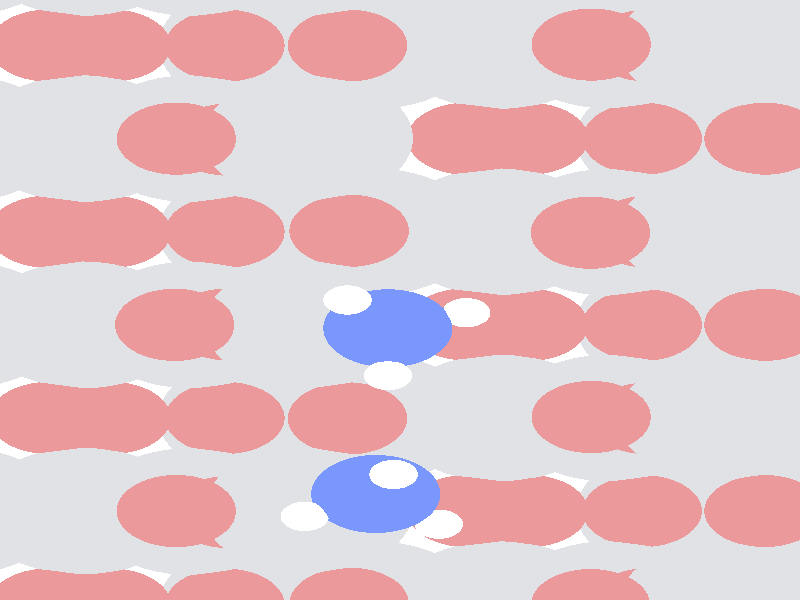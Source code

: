 #include "colors.inc"
#include "finish.inc"

global_settings {assumed_gamma 1 max_trace_level 6}
background {color White}
camera {orthographic
  right -9.91*x up 12.31*y
  direction 1.00*z
  location <0,0,50.00> look_at <0,0,0>}
light_source {<  2.00,   3.00,  125.00> color White
  area_light <0.95, 0, 0>, <0, 0.80, 0>, 5, 4
  adaptive 1 jitter}

#declare simple = finish {phong 0.7}
#declare pale = finish {ambient .5 diffuse .85 roughness .001 specular 0.200 }
#declare intermediate = finish {ambient 0.3 diffuse 0.6 specular 0.10 roughness 0.04 }
#declare vmd = finish {ambient .0 diffuse .65 phong 0.1 phong_size 40. specular 0.500 }
#declare jmol = finish {ambient .2 diffuse .6 specular 1 roughness .001 metallic}
#declare ase2 = finish {ambient 0.05 brilliance 3 diffuse 0.6 metallic specular 0.70 roughness 0.04 reflection 0.15}
#declare mj_mol = finish {ambient .00 diffuse .55 phong 0.0 phong_size 0.specular .250 roughness 0.1 brilliance 0.8 reflection 0.0 }
#declare ase3 = finish {ambient .15 brilliance 2 diffuse .6 metallic specular 1. roughness .001 reflection .0}
#declare glass = finish {ambient .05 diffuse .3 specular 1. roughness .001}
#declare glass2 = finish {ambient .0 diffuse .3 specular 1. reflection .25 roughness .001}
#declare Rcell = 0.100;
#declare Rbond = 0.100;

#macro atom(LOC, R, COL, TRANS, FIN)
  sphere{LOC, R texture{pigment{color COL transmit TRANS} finish{FIN}}}
#end
#macro constrain(LOC, R, COL, TRANS FIN)
union{torus{R, Rcell rotate 45*z texture{pigment{color COL transmit TRANS} finish{FIN}}}
      torus{R, Rcell rotate -45*z texture{pigment{color COL transmit TRANS} finish{FIN}}}
      translate LOC}
#end

atom(< -4.97,  -4.33, -12.29>, 0.74, rgb <0.84, 0.32, 0.33>, 0.0, pale) // #0 
atom(<-10.14,  -6.25, -12.29>, 0.74, rgb <0.84, 0.32, 0.33>, 0.0, pale) // #1 
atom(<-12.03,  -6.25, -11.54>, 1.30, rgb <0.75, 0.76, 0.78>, 0.0, pale) // #2 
atom(< -6.86,  -4.33, -11.54>, 1.30, rgb <0.75, 0.76, 0.78>, 0.0, pale) // #3 
atom(< -3.92,  -4.33, -10.65>, 1.30, rgb <0.75, 0.76, 0.78>, 0.0, pale) // #4 
atom(< -9.09,  -6.25, -10.65>, 1.30, rgb <0.75, 0.76, 0.78>, 0.0, pale) // #5 
atom(< -3.58,  -6.25, -10.79>, 0.74, rgb <0.84, 0.32, 0.33>, 0.0, pale) // #6 
atom(< -8.76,  -4.33, -10.79>, 0.74, rgb <0.84, 0.32, 0.33>, 0.0, pale) // #7 
atom(< -5.82,  -4.33,  -9.90>, 0.74, rgb <0.84, 0.32, 0.33>, 0.0, pale) // #8 
atom(<-10.99,  -6.25,  -9.90>, 0.74, rgb <0.84, 0.32, 0.33>, 0.0, pale) // #9 
atom(< -7.20,  -6.25, -11.41>, 0.74, rgb <0.84, 0.32, 0.33>, 0.0, pale) // #10 
atom(<-12.37,  -4.33, -11.41>, 0.74, rgb <0.84, 0.32, 0.33>, 0.0, pale) // #11 
atom(< -3.63,  -4.33,  -8.69>, 0.74, rgb <0.84, 0.32, 0.33>, 0.0, pale) // #12 
atom(< -8.81,  -6.25,  -8.71>, 0.74, rgb <0.84, 0.32, 0.33>, 0.0, pale) // #13 
atom(<-10.67,  -6.25,  -7.92>, 1.30, rgb <0.75, 0.76, 0.78>, 0.0, pale) // #14 
atom(< -5.47,  -4.33,  -7.90>, 1.30, rgb <0.75, 0.76, 0.78>, 0.0, pale) // #15 
atom(<-12.94,  -4.34,  -7.11>, 1.30, rgb <0.75, 0.76, 0.78>, 0.0, pale) // #16 
atom(< -7.75,  -6.25,  -7.17>, 1.30, rgb <0.75, 0.76, 0.78>, 0.0, pale) // #17 
atom(<-12.52,  -6.25,  -7.20>, 0.74, rgb <0.84, 0.32, 0.33>, 0.0, pale) // #18 
atom(< -7.34,  -4.33,  -7.24>, 0.74, rgb <0.84, 0.32, 0.33>, 0.0, pale) // #19 
atom(< -4.38,  -4.33,  -6.29>, 0.74, rgb <0.84, 0.32, 0.33>, 0.0, pale) // #20 
atom(< -9.54,  -6.24,  -6.32>, 0.74, rgb <0.84, 0.32, 0.33>, 0.0, pale) // #21 
atom(< -5.84,  -6.25,  -7.82>, 0.74, rgb <0.84, 0.32, 0.33>, 0.0, pale) // #22 
atom(<-11.04,  -4.33,  -7.82>, 0.74, rgb <0.84, 0.32, 0.33>, 0.0, pale) // #23 
atom(<-12.46,  -4.35,  -5.16>, 0.74, rgb <0.84, 0.32, 0.33>, 0.0, pale) // #24 
atom(< -7.26,  -6.24,  -5.20>, 0.74, rgb <0.84, 0.32, 0.33>, 0.0, pale) // #25 
atom(< -9.15,  -6.25,  -4.30>, 1.30, rgb <0.75, 0.76, 0.78>, 0.0, pale) // #26 
atom(< -3.96,  -4.33,  -4.20>, 1.30, rgb <0.75, 0.76, 0.78>, 0.0, pale) // #27 
atom(<-11.48,  -4.32,  -3.63>, 1.30, rgb <0.75, 0.76, 0.78>, 0.0, pale) // #28 
atom(< -6.34,  -6.25,  -3.67>, 1.30, rgb <0.75, 0.76, 0.78>, 0.0, pale) // #29 
atom(<-10.97,  -6.23,  -3.47>, 0.74, rgb <0.84, 0.32, 0.33>, 0.0, pale) // #30 
atom(< -5.83,  -4.33,  -3.43>, 0.74, rgb <0.84, 0.32, 0.33>, 0.0, pale) // #31 
atom(<-13.12,  -4.33,  -2.76>, 0.74, rgb <0.84, 0.32, 0.33>, 0.0, pale) // #32 
atom(< -7.98,  -6.26,  -2.80>, 0.74, rgb <0.84, 0.32, 0.33>, 0.0, pale) // #33 
atom(< -4.36,  -6.25,  -4.18>, 0.74, rgb <0.84, 0.32, 0.33>, 0.0, pale) // #34 
atom(< -9.51,  -4.33,  -4.25>, 0.74, rgb <0.84, 0.32, 0.33>, 0.0, pale) // #35 
atom(< -4.97,  -0.51, -12.29>, 0.74, rgb <0.84, 0.32, 0.33>, 0.0, pale) // #36 
atom(<-10.14,  -2.42, -12.29>, 0.74, rgb <0.84, 0.32, 0.33>, 0.0, pale) // #37 
atom(<-12.03,  -2.42, -11.54>, 1.30, rgb <0.75, 0.76, 0.78>, 0.0, pale) // #38 
atom(< -6.86,  -0.51, -11.54>, 1.30, rgb <0.75, 0.76, 0.78>, 0.0, pale) // #39 
atom(< -3.92,  -0.51, -10.65>, 1.30, rgb <0.75, 0.76, 0.78>, 0.0, pale) // #40 
atom(< -9.09,  -2.42, -10.65>, 1.30, rgb <0.75, 0.76, 0.78>, 0.0, pale) // #41 
atom(< -3.58,  -2.42, -10.79>, 0.74, rgb <0.84, 0.32, 0.33>, 0.0, pale) // #42 
atom(< -8.76,  -0.51, -10.79>, 0.74, rgb <0.84, 0.32, 0.33>, 0.0, pale) // #43 
atom(< -5.82,  -0.51,  -9.90>, 0.74, rgb <0.84, 0.32, 0.33>, 0.0, pale) // #44 
atom(<-10.99,  -2.42,  -9.90>, 0.74, rgb <0.84, 0.32, 0.33>, 0.0, pale) // #45 
atom(< -7.20,  -2.42, -11.41>, 0.74, rgb <0.84, 0.32, 0.33>, 0.0, pale) // #46 
atom(<-12.37,  -0.51, -11.41>, 0.74, rgb <0.84, 0.32, 0.33>, 0.0, pale) // #47 
atom(< -3.62,  -0.51,  -8.68>, 0.74, rgb <0.84, 0.32, 0.33>, 0.0, pale) // #48 
atom(< -8.81,  -2.42,  -8.71>, 0.74, rgb <0.84, 0.32, 0.33>, 0.0, pale) // #49 
atom(<-10.67,  -2.42,  -7.91>, 1.30, rgb <0.75, 0.76, 0.78>, 0.0, pale) // #50 
atom(< -5.44,  -0.51,  -7.89>, 1.30, rgb <0.75, 0.76, 0.78>, 0.0, pale) // #51 
atom(<-12.93,  -0.51,  -7.06>, 1.30, rgb <0.75, 0.76, 0.78>, 0.0, pale) // #52 
atom(< -7.75,  -2.42,  -7.17>, 1.30, rgb <0.75, 0.76, 0.78>, 0.0, pale) // #53 
atom(<-12.51,  -2.42,  -7.19>, 0.74, rgb <0.84, 0.32, 0.33>, 0.0, pale) // #54 
atom(< -7.34,  -0.51,  -7.24>, 0.74, rgb <0.84, 0.32, 0.33>, 0.0, pale) // #55 
atom(< -4.38,  -0.51,  -6.28>, 0.74, rgb <0.84, 0.32, 0.33>, 0.0, pale) // #56 
atom(< -9.53,  -2.43,  -6.33>, 0.74, rgb <0.84, 0.32, 0.33>, 0.0, pale) // #57 
atom(< -5.84,  -2.42,  -7.82>, 0.74, rgb <0.84, 0.32, 0.33>, 0.0, pale) // #58 
atom(<-11.03,  -0.51,  -7.80>, 0.74, rgb <0.84, 0.32, 0.33>, 0.0, pale) // #59 
atom(<-12.46,  -0.50,  -5.13>, 0.74, rgb <0.84, 0.32, 0.33>, 0.0, pale) // #60 
atom(< -7.26,  -2.43,  -5.21>, 0.74, rgb <0.84, 0.32, 0.33>, 0.0, pale) // #61 
atom(< -9.14,  -2.42,  -4.30>, 1.30, rgb <0.75, 0.76, 0.78>, 0.0, pale) // #62 
atom(< -3.93,  -0.51,  -4.19>, 1.30, rgb <0.75, 0.76, 0.78>, 0.0, pale) // #63 
atom(<-11.46,  -0.50,  -3.53>, 1.30, rgb <0.75, 0.76, 0.78>, 0.0, pale) // #64 
atom(< -6.34,  -2.42,  -3.67>, 1.30, rgb <0.75, 0.76, 0.78>, 0.0, pale) // #65 
atom(<-10.99,  -2.43,  -3.54>, 0.74, rgb <0.84, 0.32, 0.33>, 0.0, pale) // #66 
atom(< -5.83,  -0.51,  -3.43>, 0.74, rgb <0.84, 0.32, 0.33>, 0.0, pale) // #67 
atom(<-13.13,  -0.51,  -2.73>, 0.74, rgb <0.84, 0.32, 0.33>, 0.0, pale) // #68 
atom(< -7.97,  -2.40,  -2.81>, 0.74, rgb <0.84, 0.32, 0.33>, 0.0, pale) // #69 
atom(< -4.35,  -2.42,  -4.18>, 0.74, rgb <0.84, 0.32, 0.33>, 0.0, pale) // #70 
atom(< -9.53,  -0.50,  -4.28>, 0.74, rgb <0.84, 0.32, 0.33>, 0.0, pale) // #71 
atom(<-10.64,  -3.98,  -0.91>, 0.80, rgb <0.19, 0.31, 0.97>, 0.0, pale) // #72 
atom(< -9.86,  -4.60,  -1.08>, 0.30, rgb <1.00, 1.00, 1.00>, 0.0, pale) // #73 
atom(<-10.42,  -3.58,   0.00>, 0.30, rgb <1.00, 1.00, 1.00>, 0.0, pale) // #74 
atom(<-11.52,  -4.44,  -0.73>, 0.30, rgb <1.00, 1.00, 1.00>, 0.0, pale) // #75 
atom(<-10.49,  -0.58,  -1.47>, 0.80, rgb <0.19, 0.31, 0.97>, 0.0, pale) // #76 
atom(<-10.49,  -1.55,  -1.12>, 0.30, rgb <1.00, 1.00, 1.00>, 0.0, pale) // #77 
atom(< -9.52,  -0.26,  -1.52>, 0.30, rgb <1.00, 1.00, 1.00>, 0.0, pale) // #78 
atom(<-10.99,   0.00,  -0.80>, 0.30, rgb <1.00, 1.00, 1.00>, 0.0, pale) // #79 
atom(< -4.97,   3.31, -12.29>, 0.74, rgb <0.84, 0.32, 0.33>, 0.0, pale) // #80 
atom(<-10.14,   1.40, -12.29>, 0.74, rgb <0.84, 0.32, 0.33>, 0.0, pale) // #81 
atom(<-12.03,   1.40, -11.54>, 1.30, rgb <0.75, 0.76, 0.78>, 0.0, pale) // #82 
atom(< -6.86,   3.31, -11.54>, 1.30, rgb <0.75, 0.76, 0.78>, 0.0, pale) // #83 
atom(< -3.92,   3.31, -10.65>, 1.30, rgb <0.75, 0.76, 0.78>, 0.0, pale) // #84 
atom(< -9.09,   1.40, -10.65>, 1.30, rgb <0.75, 0.76, 0.78>, 0.0, pale) // #85 
atom(< -3.58,   1.40, -10.79>, 0.74, rgb <0.84, 0.32, 0.33>, 0.0, pale) // #86 
atom(< -8.76,   3.31, -10.79>, 0.74, rgb <0.84, 0.32, 0.33>, 0.0, pale) // #87 
atom(< -5.82,   3.31,  -9.90>, 0.74, rgb <0.84, 0.32, 0.33>, 0.0, pale) // #88 
atom(<-10.99,   1.40,  -9.90>, 0.74, rgb <0.84, 0.32, 0.33>, 0.0, pale) // #89 
atom(< -7.20,   1.40, -11.41>, 0.74, rgb <0.84, 0.32, 0.33>, 0.0, pale) // #90 
atom(<-12.37,   3.31, -11.41>, 0.74, rgb <0.84, 0.32, 0.33>, 0.0, pale) // #91 
atom(< -3.63,   3.31,  -8.69>, 0.74, rgb <0.84, 0.32, 0.33>, 0.0, pale) // #92 
atom(< -8.81,   1.40,  -8.71>, 0.74, rgb <0.84, 0.32, 0.33>, 0.0, pale) // #93 
atom(<-10.67,   1.40,  -7.92>, 1.30, rgb <0.75, 0.76, 0.78>, 0.0, pale) // #94 
atom(< -5.47,   3.31,  -7.90>, 1.30, rgb <0.75, 0.76, 0.78>, 0.0, pale) // #95 
atom(<-12.94,   3.31,  -7.11>, 1.30, rgb <0.75, 0.76, 0.78>, 0.0, pale) // #96 
atom(< -7.75,   1.39,  -7.17>, 1.30, rgb <0.75, 0.76, 0.78>, 0.0, pale) // #97 
atom(<-12.52,   1.40,  -7.20>, 0.74, rgb <0.84, 0.32, 0.33>, 0.0, pale) // #98 
atom(< -7.34,   3.31,  -7.24>, 0.74, rgb <0.84, 0.32, 0.33>, 0.0, pale) // #99 
atom(< -4.38,   3.31,  -6.29>, 0.74, rgb <0.84, 0.32, 0.33>, 0.0, pale) // #100 
atom(< -9.54,   1.41,  -6.32>, 0.74, rgb <0.84, 0.32, 0.33>, 0.0, pale) // #101 
atom(< -5.84,   1.40,  -7.82>, 0.74, rgb <0.84, 0.32, 0.33>, 0.0, pale) // #102 
atom(<-11.04,   3.31,  -7.82>, 0.74, rgb <0.84, 0.32, 0.33>, 0.0, pale) // #103 
atom(<-12.46,   3.29,  -5.16>, 0.74, rgb <0.84, 0.32, 0.33>, 0.0, pale) // #104 
atom(< -7.26,   1.40,  -5.20>, 0.74, rgb <0.84, 0.32, 0.33>, 0.0, pale) // #105 
atom(< -9.15,   1.40,  -4.30>, 1.30, rgb <0.75, 0.76, 0.78>, 0.0, pale) // #106 
atom(< -3.96,   3.31,  -4.20>, 1.30, rgb <0.75, 0.76, 0.78>, 0.0, pale) // #107 
atom(<-11.48,   3.32,  -3.63>, 1.30, rgb <0.75, 0.76, 0.78>, 0.0, pale) // #108 
atom(< -6.34,   1.40,  -3.67>, 1.30, rgb <0.75, 0.76, 0.78>, 0.0, pale) // #109 
atom(<-10.97,   1.42,  -3.47>, 0.74, rgb <0.84, 0.32, 0.33>, 0.0, pale) // #110 
atom(< -5.83,   3.31,  -3.43>, 0.74, rgb <0.84, 0.32, 0.33>, 0.0, pale) // #111 
atom(<-13.12,   3.31,  -2.76>, 0.74, rgb <0.84, 0.32, 0.33>, 0.0, pale) // #112 
atom(< -7.98,   1.38,  -2.80>, 0.74, rgb <0.84, 0.32, 0.33>, 0.0, pale) // #113 
atom(< -4.36,   1.40,  -4.18>, 0.74, rgb <0.84, 0.32, 0.33>, 0.0, pale) // #114 
atom(< -9.51,   3.31,  -4.25>, 0.74, rgb <0.84, 0.32, 0.33>, 0.0, pale) // #115 
atom(< -4.97,   7.13, -12.29>, 0.74, rgb <0.84, 0.32, 0.33>, 0.0, pale) // #116 
atom(<-10.14,   5.22, -12.29>, 0.74, rgb <0.84, 0.32, 0.33>, 0.0, pale) // #117 
atom(<-12.03,   5.22, -11.54>, 1.30, rgb <0.75, 0.76, 0.78>, 0.0, pale) // #118 
atom(< -6.86,   7.13, -11.54>, 1.30, rgb <0.75, 0.76, 0.78>, 0.0, pale) // #119 
atom(< -3.92,   7.13, -10.65>, 1.30, rgb <0.75, 0.76, 0.78>, 0.0, pale) // #120 
atom(< -9.09,   5.22, -10.65>, 1.30, rgb <0.75, 0.76, 0.78>, 0.0, pale) // #121 
atom(< -3.58,   5.22, -10.79>, 0.74, rgb <0.84, 0.32, 0.33>, 0.0, pale) // #122 
atom(< -8.76,   7.13, -10.79>, 0.74, rgb <0.84, 0.32, 0.33>, 0.0, pale) // #123 
atom(< -5.82,   7.13,  -9.90>, 0.74, rgb <0.84, 0.32, 0.33>, 0.0, pale) // #124 
atom(<-10.99,   5.22,  -9.90>, 0.74, rgb <0.84, 0.32, 0.33>, 0.0, pale) // #125 
atom(< -7.20,   5.22, -11.41>, 0.74, rgb <0.84, 0.32, 0.33>, 0.0, pale) // #126 
atom(<-12.37,   7.13, -11.41>, 0.74, rgb <0.84, 0.32, 0.33>, 0.0, pale) // #127 
atom(< -3.62,   7.13,  -8.68>, 0.74, rgb <0.84, 0.32, 0.33>, 0.0, pale) // #128 
atom(< -8.81,   5.22,  -8.71>, 0.74, rgb <0.84, 0.32, 0.33>, 0.0, pale) // #129 
atom(<-10.67,   5.22,  -7.91>, 1.30, rgb <0.75, 0.76, 0.78>, 0.0, pale) // #130 
atom(< -5.44,   7.14,  -7.89>, 1.30, rgb <0.75, 0.76, 0.78>, 0.0, pale) // #131 
atom(<-12.93,   7.13,  -7.06>, 1.30, rgb <0.75, 0.76, 0.78>, 0.0, pale) // #132 
atom(< -7.75,   5.23,  -7.17>, 1.30, rgb <0.75, 0.76, 0.78>, 0.0, pale) // #133 
atom(<-12.51,   5.22,  -7.19>, 0.74, rgb <0.84, 0.32, 0.33>, 0.0, pale) // #134 
atom(< -7.34,   7.13,  -7.24>, 0.74, rgb <0.84, 0.32, 0.33>, 0.0, pale) // #135 
atom(< -4.38,   7.13,  -6.28>, 0.74, rgb <0.84, 0.32, 0.33>, 0.0, pale) // #136 
atom(< -9.53,   5.21,  -6.33>, 0.74, rgb <0.84, 0.32, 0.33>, 0.0, pale) // #137 
atom(< -5.84,   5.22,  -7.82>, 0.74, rgb <0.84, 0.32, 0.33>, 0.0, pale) // #138 
atom(<-11.03,   7.13,  -7.80>, 0.74, rgb <0.84, 0.32, 0.33>, 0.0, pale) // #139 
atom(<-12.46,   7.15,  -5.13>, 0.74, rgb <0.84, 0.32, 0.33>, 0.0, pale) // #140 
atom(< -7.26,   5.22,  -5.21>, 0.74, rgb <0.84, 0.32, 0.33>, 0.0, pale) // #141 
atom(< -9.14,   5.22,  -4.30>, 1.30, rgb <0.75, 0.76, 0.78>, 0.0, pale) // #142 
atom(< -3.93,   7.13,  -4.19>, 1.30, rgb <0.75, 0.76, 0.78>, 0.0, pale) // #143 
atom(<-11.46,   7.14,  -3.53>, 1.30, rgb <0.75, 0.76, 0.78>, 0.0, pale) // #144 
atom(< -6.34,   5.23,  -3.67>, 1.30, rgb <0.75, 0.76, 0.78>, 0.0, pale) // #145 
atom(<-10.99,   5.22,  -3.54>, 0.74, rgb <0.84, 0.32, 0.33>, 0.0, pale) // #146 
atom(< -5.83,   7.13,  -3.43>, 0.74, rgb <0.84, 0.32, 0.33>, 0.0, pale) // #147 
atom(<-13.13,   7.14,  -2.73>, 0.74, rgb <0.84, 0.32, 0.33>, 0.0, pale) // #148 
atom(< -7.97,   5.24,  -2.81>, 0.74, rgb <0.84, 0.32, 0.33>, 0.0, pale) // #149 
atom(< -4.35,   5.22,  -4.18>, 0.74, rgb <0.84, 0.32, 0.33>, 0.0, pale) // #150 
atom(< -9.53,   7.14,  -4.28>, 0.74, rgb <0.84, 0.32, 0.33>, 0.0, pale) // #151 
atom(<-10.64,   3.66,  -0.91>, 0.80, rgb <0.19, 0.31, 0.97>, 0.0, pale) // #152 
atom(< -9.86,   3.04,  -1.08>, 0.30, rgb <1.00, 1.00, 1.00>, 0.0, pale) // #153 
atom(<-10.42,   4.06,   0.00>, 0.30, rgb <1.00, 1.00, 1.00>, 0.0, pale) // #154 
atom(<-11.52,   3.20,  -0.73>, 0.30, rgb <1.00, 1.00, 1.00>, 0.0, pale) // #155 
atom(<-10.49,   7.06,  -1.47>, 0.80, rgb <0.19, 0.31, 0.97>, 0.0, pale) // #156 
atom(<-10.49,   6.10,  -1.12>, 0.30, rgb <1.00, 1.00, 1.00>, 0.0, pale) // #157 
atom(< -9.52,   7.38,  -1.52>, 0.30, rgb <1.00, 1.00, 1.00>, 0.0, pale) // #158 
atom(<-10.99,   7.65,  -0.80>, 0.30, rgb <1.00, 1.00, 1.00>, 0.0, pale) // #159 
atom(<  5.37,  -4.33, -12.29>, 0.74, rgb <0.84, 0.32, 0.33>, 0.0, pale) // #160 
atom(<  0.20,  -6.25, -12.29>, 0.74, rgb <0.84, 0.32, 0.33>, 0.0, pale) // #161 
atom(< -1.69,  -6.25, -11.54>, 1.30, rgb <0.75, 0.76, 0.78>, 0.0, pale) // #162 
atom(<  3.48,  -4.33, -11.54>, 1.30, rgb <0.75, 0.76, 0.78>, 0.0, pale) // #163 
atom(<  6.42,  -4.33, -10.65>, 1.30, rgb <0.75, 0.76, 0.78>, 0.0, pale) // #164 
atom(<  1.25,  -6.25, -10.65>, 1.30, rgb <0.75, 0.76, 0.78>, 0.0, pale) // #165 
atom(<  6.76,  -6.25, -10.79>, 0.74, rgb <0.84, 0.32, 0.33>, 0.0, pale) // #166 
atom(<  1.59,  -4.33, -10.79>, 0.74, rgb <0.84, 0.32, 0.33>, 0.0, pale) // #167 
atom(<  4.53,  -4.33,  -9.90>, 0.74, rgb <0.84, 0.32, 0.33>, 0.0, pale) // #168 
atom(< -0.65,  -6.25,  -9.90>, 0.74, rgb <0.84, 0.32, 0.33>, 0.0, pale) // #169 
atom(<  3.14,  -6.25, -11.41>, 0.74, rgb <0.84, 0.32, 0.33>, 0.0, pale) // #170 
atom(< -2.03,  -4.33, -11.41>, 0.74, rgb <0.84, 0.32, 0.33>, 0.0, pale) // #171 
atom(<  6.71,  -4.33,  -8.69>, 0.74, rgb <0.84, 0.32, 0.33>, 0.0, pale) // #172 
atom(<  1.54,  -6.25,  -8.71>, 0.74, rgb <0.84, 0.32, 0.33>, 0.0, pale) // #173 
atom(< -0.33,  -6.25,  -7.92>, 1.30, rgb <0.75, 0.76, 0.78>, 0.0, pale) // #174 
atom(<  4.87,  -4.33,  -7.90>, 1.30, rgb <0.75, 0.76, 0.78>, 0.0, pale) // #175 
atom(< -2.60,  -4.34,  -7.11>, 1.30, rgb <0.75, 0.76, 0.78>, 0.0, pale) // #176 
atom(<  2.59,  -6.25,  -7.17>, 1.30, rgb <0.75, 0.76, 0.78>, 0.0, pale) // #177 
atom(< -2.17,  -6.25,  -7.20>, 0.74, rgb <0.84, 0.32, 0.33>, 0.0, pale) // #178 
atom(<  3.00,  -4.33,  -7.24>, 0.74, rgb <0.84, 0.32, 0.33>, 0.0, pale) // #179 
atom(<  5.96,  -4.33,  -6.29>, 0.74, rgb <0.84, 0.32, 0.33>, 0.0, pale) // #180 
atom(<  0.81,  -6.24,  -6.32>, 0.74, rgb <0.84, 0.32, 0.33>, 0.0, pale) // #181 
atom(<  4.50,  -6.25,  -7.82>, 0.74, rgb <0.84, 0.32, 0.33>, 0.0, pale) // #182 
atom(< -0.70,  -4.33,  -7.82>, 0.74, rgb <0.84, 0.32, 0.33>, 0.0, pale) // #183 
atom(< -2.12,  -4.35,  -5.16>, 0.74, rgb <0.84, 0.32, 0.33>, 0.0, pale) // #184 
atom(<  3.08,  -6.24,  -5.20>, 0.74, rgb <0.84, 0.32, 0.33>, 0.0, pale) // #185 
atom(<  1.19,  -6.25,  -4.30>, 1.30, rgb <0.75, 0.76, 0.78>, 0.0, pale) // #186 
atom(<  6.38,  -4.33,  -4.20>, 1.30, rgb <0.75, 0.76, 0.78>, 0.0, pale) // #187 
atom(< -1.14,  -4.32,  -3.63>, 1.30, rgb <0.75, 0.76, 0.78>, 0.0, pale) // #188 
atom(<  4.00,  -6.25,  -3.67>, 1.30, rgb <0.75, 0.76, 0.78>, 0.0, pale) // #189 
atom(< -0.63,  -6.23,  -3.47>, 0.74, rgb <0.84, 0.32, 0.33>, 0.0, pale) // #190 
atom(<  4.51,  -4.33,  -3.43>, 0.74, rgb <0.84, 0.32, 0.33>, 0.0, pale) // #191 
atom(< -2.77,  -4.33,  -2.76>, 0.74, rgb <0.84, 0.32, 0.33>, 0.0, pale) // #192 
atom(<  2.36,  -6.26,  -2.80>, 0.74, rgb <0.84, 0.32, 0.33>, 0.0, pale) // #193 
atom(<  5.99,  -6.25,  -4.18>, 0.74, rgb <0.84, 0.32, 0.33>, 0.0, pale) // #194 
atom(<  0.83,  -4.33,  -4.25>, 0.74, rgb <0.84, 0.32, 0.33>, 0.0, pale) // #195 
atom(<  5.37,  -0.51, -12.29>, 0.74, rgb <0.84, 0.32, 0.33>, 0.0, pale) // #196 
atom(<  0.20,  -2.42, -12.29>, 0.74, rgb <0.84, 0.32, 0.33>, 0.0, pale) // #197 
atom(< -1.69,  -2.42, -11.54>, 1.30, rgb <0.75, 0.76, 0.78>, 0.0, pale) // #198 
atom(<  3.48,  -0.51, -11.54>, 1.30, rgb <0.75, 0.76, 0.78>, 0.0, pale) // #199 
atom(<  6.42,  -0.51, -10.65>, 1.30, rgb <0.75, 0.76, 0.78>, 0.0, pale) // #200 
atom(<  1.25,  -2.42, -10.65>, 1.30, rgb <0.75, 0.76, 0.78>, 0.0, pale) // #201 
atom(<  6.76,  -2.42, -10.79>, 0.74, rgb <0.84, 0.32, 0.33>, 0.0, pale) // #202 
atom(<  1.59,  -0.51, -10.79>, 0.74, rgb <0.84, 0.32, 0.33>, 0.0, pale) // #203 
atom(<  4.53,  -0.51,  -9.90>, 0.74, rgb <0.84, 0.32, 0.33>, 0.0, pale) // #204 
atom(< -0.65,  -2.42,  -9.90>, 0.74, rgb <0.84, 0.32, 0.33>, 0.0, pale) // #205 
atom(<  3.14,  -2.42, -11.41>, 0.74, rgb <0.84, 0.32, 0.33>, 0.0, pale) // #206 
atom(< -2.03,  -0.51, -11.41>, 0.74, rgb <0.84, 0.32, 0.33>, 0.0, pale) // #207 
atom(<  6.72,  -0.51,  -8.68>, 0.74, rgb <0.84, 0.32, 0.33>, 0.0, pale) // #208 
atom(<  1.53,  -2.42,  -8.71>, 0.74, rgb <0.84, 0.32, 0.33>, 0.0, pale) // #209 
atom(< -0.33,  -2.42,  -7.91>, 1.30, rgb <0.75, 0.76, 0.78>, 0.0, pale) // #210 
atom(<  4.90,  -0.51,  -7.89>, 1.30, rgb <0.75, 0.76, 0.78>, 0.0, pale) // #211 
atom(< -2.59,  -0.51,  -7.06>, 1.30, rgb <0.75, 0.76, 0.78>, 0.0, pale) // #212 
atom(<  2.59,  -2.42,  -7.17>, 1.30, rgb <0.75, 0.76, 0.78>, 0.0, pale) // #213 
atom(< -2.17,  -2.42,  -7.19>, 0.74, rgb <0.84, 0.32, 0.33>, 0.0, pale) // #214 
atom(<  3.00,  -0.51,  -7.24>, 0.74, rgb <0.84, 0.32, 0.33>, 0.0, pale) // #215 
atom(<  5.96,  -0.51,  -6.28>, 0.74, rgb <0.84, 0.32, 0.33>, 0.0, pale) // #216 
atom(<  0.81,  -2.43,  -6.33>, 0.74, rgb <0.84, 0.32, 0.33>, 0.0, pale) // #217 
atom(<  4.50,  -2.42,  -7.82>, 0.74, rgb <0.84, 0.32, 0.33>, 0.0, pale) // #218 
atom(< -0.69,  -0.51,  -7.80>, 0.74, rgb <0.84, 0.32, 0.33>, 0.0, pale) // #219 
atom(< -2.12,  -0.50,  -5.13>, 0.74, rgb <0.84, 0.32, 0.33>, 0.0, pale) // #220 
atom(<  3.08,  -2.43,  -5.21>, 0.74, rgb <0.84, 0.32, 0.33>, 0.0, pale) // #221 
atom(<  1.20,  -2.42,  -4.30>, 1.30, rgb <0.75, 0.76, 0.78>, 0.0, pale) // #222 
atom(<  6.41,  -0.51,  -4.19>, 1.30, rgb <0.75, 0.76, 0.78>, 0.0, pale) // #223 
atom(< -1.12,  -0.50,  -3.53>, 1.30, rgb <0.75, 0.76, 0.78>, 0.0, pale) // #224 
atom(<  4.00,  -2.42,  -3.67>, 1.30, rgb <0.75, 0.76, 0.78>, 0.0, pale) // #225 
atom(< -0.65,  -2.43,  -3.54>, 0.74, rgb <0.84, 0.32, 0.33>, 0.0, pale) // #226 
atom(<  4.51,  -0.51,  -3.43>, 0.74, rgb <0.84, 0.32, 0.33>, 0.0, pale) // #227 
atom(< -2.79,  -0.51,  -2.73>, 0.74, rgb <0.84, 0.32, 0.33>, 0.0, pale) // #228 
atom(<  2.37,  -2.40,  -2.81>, 0.74, rgb <0.84, 0.32, 0.33>, 0.0, pale) // #229 
atom(<  5.99,  -2.42,  -4.18>, 0.74, rgb <0.84, 0.32, 0.33>, 0.0, pale) // #230 
atom(<  0.82,  -0.50,  -4.28>, 0.74, rgb <0.84, 0.32, 0.33>, 0.0, pale) // #231 
atom(< -0.30,  -3.98,  -0.91>, 0.80, rgb <0.19, 0.31, 0.97>, 0.0, pale) // #232 
atom(<  0.48,  -4.60,  -1.08>, 0.30, rgb <1.00, 1.00, 1.00>, 0.0, pale) // #233 
atom(< -0.08,  -3.58,   0.00>, 0.30, rgb <1.00, 1.00, 1.00>, 0.0, pale) // #234 
atom(< -1.18,  -4.44,  -0.73>, 0.30, rgb <1.00, 1.00, 1.00>, 0.0, pale) // #235 
atom(< -0.15,  -0.58,  -1.47>, 0.80, rgb <0.19, 0.31, 0.97>, 0.0, pale) // #236 
atom(< -0.15,  -1.55,  -1.12>, 0.30, rgb <1.00, 1.00, 1.00>, 0.0, pale) // #237 
atom(<  0.82,  -0.26,  -1.52>, 0.30, rgb <1.00, 1.00, 1.00>, 0.0, pale) // #238 
atom(< -0.65,   0.00,  -0.80>, 0.30, rgb <1.00, 1.00, 1.00>, 0.0, pale) // #239 
atom(<  5.37,   3.31, -12.29>, 0.74, rgb <0.84, 0.32, 0.33>, 0.0, pale) // #240 
atom(<  0.20,   1.40, -12.29>, 0.74, rgb <0.84, 0.32, 0.33>, 0.0, pale) // #241 
atom(< -1.69,   1.40, -11.54>, 1.30, rgb <0.75, 0.76, 0.78>, 0.0, pale) // #242 
atom(<  3.48,   3.31, -11.54>, 1.30, rgb <0.75, 0.76, 0.78>, 0.0, pale) // #243 
atom(<  6.42,   3.31, -10.65>, 1.30, rgb <0.75, 0.76, 0.78>, 0.0, pale) // #244 
atom(<  1.25,   1.40, -10.65>, 1.30, rgb <0.75, 0.76, 0.78>, 0.0, pale) // #245 
atom(<  6.76,   1.40, -10.79>, 0.74, rgb <0.84, 0.32, 0.33>, 0.0, pale) // #246 
atom(<  1.59,   3.31, -10.79>, 0.74, rgb <0.84, 0.32, 0.33>, 0.0, pale) // #247 
atom(<  4.53,   3.31,  -9.90>, 0.74, rgb <0.84, 0.32, 0.33>, 0.0, pale) // #248 
atom(< -0.65,   1.40,  -9.90>, 0.74, rgb <0.84, 0.32, 0.33>, 0.0, pale) // #249 
atom(<  3.14,   1.40, -11.41>, 0.74, rgb <0.84, 0.32, 0.33>, 0.0, pale) // #250 
atom(< -2.03,   3.31, -11.41>, 0.74, rgb <0.84, 0.32, 0.33>, 0.0, pale) // #251 
atom(<  6.71,   3.31,  -8.69>, 0.74, rgb <0.84, 0.32, 0.33>, 0.0, pale) // #252 
atom(<  1.54,   1.40,  -8.71>, 0.74, rgb <0.84, 0.32, 0.33>, 0.0, pale) // #253 
atom(< -0.33,   1.40,  -7.92>, 1.30, rgb <0.75, 0.76, 0.78>, 0.0, pale) // #254 
atom(<  4.87,   3.31,  -7.90>, 1.30, rgb <0.75, 0.76, 0.78>, 0.0, pale) // #255 
atom(< -2.60,   3.31,  -7.11>, 1.30, rgb <0.75, 0.76, 0.78>, 0.0, pale) // #256 
atom(<  2.59,   1.39,  -7.17>, 1.30, rgb <0.75, 0.76, 0.78>, 0.0, pale) // #257 
atom(< -2.17,   1.40,  -7.20>, 0.74, rgb <0.84, 0.32, 0.33>, 0.0, pale) // #258 
atom(<  3.00,   3.31,  -7.24>, 0.74, rgb <0.84, 0.32, 0.33>, 0.0, pale) // #259 
atom(<  5.96,   3.31,  -6.29>, 0.74, rgb <0.84, 0.32, 0.33>, 0.0, pale) // #260 
atom(<  0.81,   1.41,  -6.32>, 0.74, rgb <0.84, 0.32, 0.33>, 0.0, pale) // #261 
atom(<  4.50,   1.40,  -7.82>, 0.74, rgb <0.84, 0.32, 0.33>, 0.0, pale) // #262 
atom(< -0.70,   3.31,  -7.82>, 0.74, rgb <0.84, 0.32, 0.33>, 0.0, pale) // #263 
atom(< -2.12,   3.29,  -5.16>, 0.74, rgb <0.84, 0.32, 0.33>, 0.0, pale) // #264 
atom(<  3.08,   1.40,  -5.20>, 0.74, rgb <0.84, 0.32, 0.33>, 0.0, pale) // #265 
atom(<  1.19,   1.40,  -4.30>, 1.30, rgb <0.75, 0.76, 0.78>, 0.0, pale) // #266 
atom(<  6.38,   3.31,  -4.20>, 1.30, rgb <0.75, 0.76, 0.78>, 0.0, pale) // #267 
atom(< -1.14,   3.32,  -3.63>, 1.30, rgb <0.75, 0.76, 0.78>, 0.0, pale) // #268 
atom(<  4.00,   1.40,  -3.67>, 1.30, rgb <0.75, 0.76, 0.78>, 0.0, pale) // #269 
atom(< -0.63,   1.42,  -3.47>, 0.74, rgb <0.84, 0.32, 0.33>, 0.0, pale) // #270 
atom(<  4.51,   3.31,  -3.43>, 0.74, rgb <0.84, 0.32, 0.33>, 0.0, pale) // #271 
atom(< -2.77,   3.31,  -2.76>, 0.74, rgb <0.84, 0.32, 0.33>, 0.0, pale) // #272 
atom(<  2.36,   1.38,  -2.80>, 0.74, rgb <0.84, 0.32, 0.33>, 0.0, pale) // #273 
atom(<  5.99,   1.40,  -4.18>, 0.74, rgb <0.84, 0.32, 0.33>, 0.0, pale) // #274 
atom(<  0.83,   3.31,  -4.25>, 0.74, rgb <0.84, 0.32, 0.33>, 0.0, pale) // #275 
atom(<  5.37,   7.13, -12.29>, 0.74, rgb <0.84, 0.32, 0.33>, 0.0, pale) // #276 
atom(<  0.20,   5.22, -12.29>, 0.74, rgb <0.84, 0.32, 0.33>, 0.0, pale) // #277 
atom(< -1.69,   5.22, -11.54>, 1.30, rgb <0.75, 0.76, 0.78>, 0.0, pale) // #278 
atom(<  3.48,   7.13, -11.54>, 1.30, rgb <0.75, 0.76, 0.78>, 0.0, pale) // #279 
atom(<  6.42,   7.13, -10.65>, 1.30, rgb <0.75, 0.76, 0.78>, 0.0, pale) // #280 
atom(<  1.25,   5.22, -10.65>, 1.30, rgb <0.75, 0.76, 0.78>, 0.0, pale) // #281 
atom(<  6.76,   5.22, -10.79>, 0.74, rgb <0.84, 0.32, 0.33>, 0.0, pale) // #282 
atom(<  1.59,   7.13, -10.79>, 0.74, rgb <0.84, 0.32, 0.33>, 0.0, pale) // #283 
atom(<  4.53,   7.13,  -9.90>, 0.74, rgb <0.84, 0.32, 0.33>, 0.0, pale) // #284 
atom(< -0.65,   5.22,  -9.90>, 0.74, rgb <0.84, 0.32, 0.33>, 0.0, pale) // #285 
atom(<  3.14,   5.22, -11.41>, 0.74, rgb <0.84, 0.32, 0.33>, 0.0, pale) // #286 
atom(< -2.03,   7.13, -11.41>, 0.74, rgb <0.84, 0.32, 0.33>, 0.0, pale) // #287 
atom(<  6.72,   7.13,  -8.68>, 0.74, rgb <0.84, 0.32, 0.33>, 0.0, pale) // #288 
atom(<  1.53,   5.22,  -8.71>, 0.74, rgb <0.84, 0.32, 0.33>, 0.0, pale) // #289 
atom(< -0.33,   5.22,  -7.91>, 1.30, rgb <0.75, 0.76, 0.78>, 0.0, pale) // #290 
atom(<  4.90,   7.14,  -7.89>, 1.30, rgb <0.75, 0.76, 0.78>, 0.0, pale) // #291 
atom(< -2.59,   7.13,  -7.06>, 1.30, rgb <0.75, 0.76, 0.78>, 0.0, pale) // #292 
atom(<  2.59,   5.23,  -7.17>, 1.30, rgb <0.75, 0.76, 0.78>, 0.0, pale) // #293 
atom(< -2.17,   5.22,  -7.19>, 0.74, rgb <0.84, 0.32, 0.33>, 0.0, pale) // #294 
atom(<  3.00,   7.13,  -7.24>, 0.74, rgb <0.84, 0.32, 0.33>, 0.0, pale) // #295 
atom(<  5.96,   7.13,  -6.28>, 0.74, rgb <0.84, 0.32, 0.33>, 0.0, pale) // #296 
atom(<  0.81,   5.21,  -6.33>, 0.74, rgb <0.84, 0.32, 0.33>, 0.0, pale) // #297 
atom(<  4.50,   5.22,  -7.82>, 0.74, rgb <0.84, 0.32, 0.33>, 0.0, pale) // #298 
atom(< -0.69,   7.13,  -7.80>, 0.74, rgb <0.84, 0.32, 0.33>, 0.0, pale) // #299 
atom(< -2.12,   7.15,  -5.13>, 0.74, rgb <0.84, 0.32, 0.33>, 0.0, pale) // #300 
atom(<  3.08,   5.22,  -5.21>, 0.74, rgb <0.84, 0.32, 0.33>, 0.0, pale) // #301 
atom(<  1.20,   5.22,  -4.30>, 1.30, rgb <0.75, 0.76, 0.78>, 0.0, pale) // #302 
atom(<  6.41,   7.13,  -4.19>, 1.30, rgb <0.75, 0.76, 0.78>, 0.0, pale) // #303 
atom(< -1.12,   7.14,  -3.53>, 1.30, rgb <0.75, 0.76, 0.78>, 0.0, pale) // #304 
atom(<  4.00,   5.23,  -3.67>, 1.30, rgb <0.75, 0.76, 0.78>, 0.0, pale) // #305 
atom(< -0.65,   5.22,  -3.54>, 0.74, rgb <0.84, 0.32, 0.33>, 0.0, pale) // #306 
atom(<  4.51,   7.13,  -3.43>, 0.74, rgb <0.84, 0.32, 0.33>, 0.0, pale) // #307 
atom(< -2.79,   7.14,  -2.73>, 0.74, rgb <0.84, 0.32, 0.33>, 0.0, pale) // #308 
atom(<  2.37,   5.24,  -2.81>, 0.74, rgb <0.84, 0.32, 0.33>, 0.0, pale) // #309 
atom(<  5.99,   5.22,  -4.18>, 0.74, rgb <0.84, 0.32, 0.33>, 0.0, pale) // #310 
atom(<  0.82,   7.14,  -4.28>, 0.74, rgb <0.84, 0.32, 0.33>, 0.0, pale) // #311 
